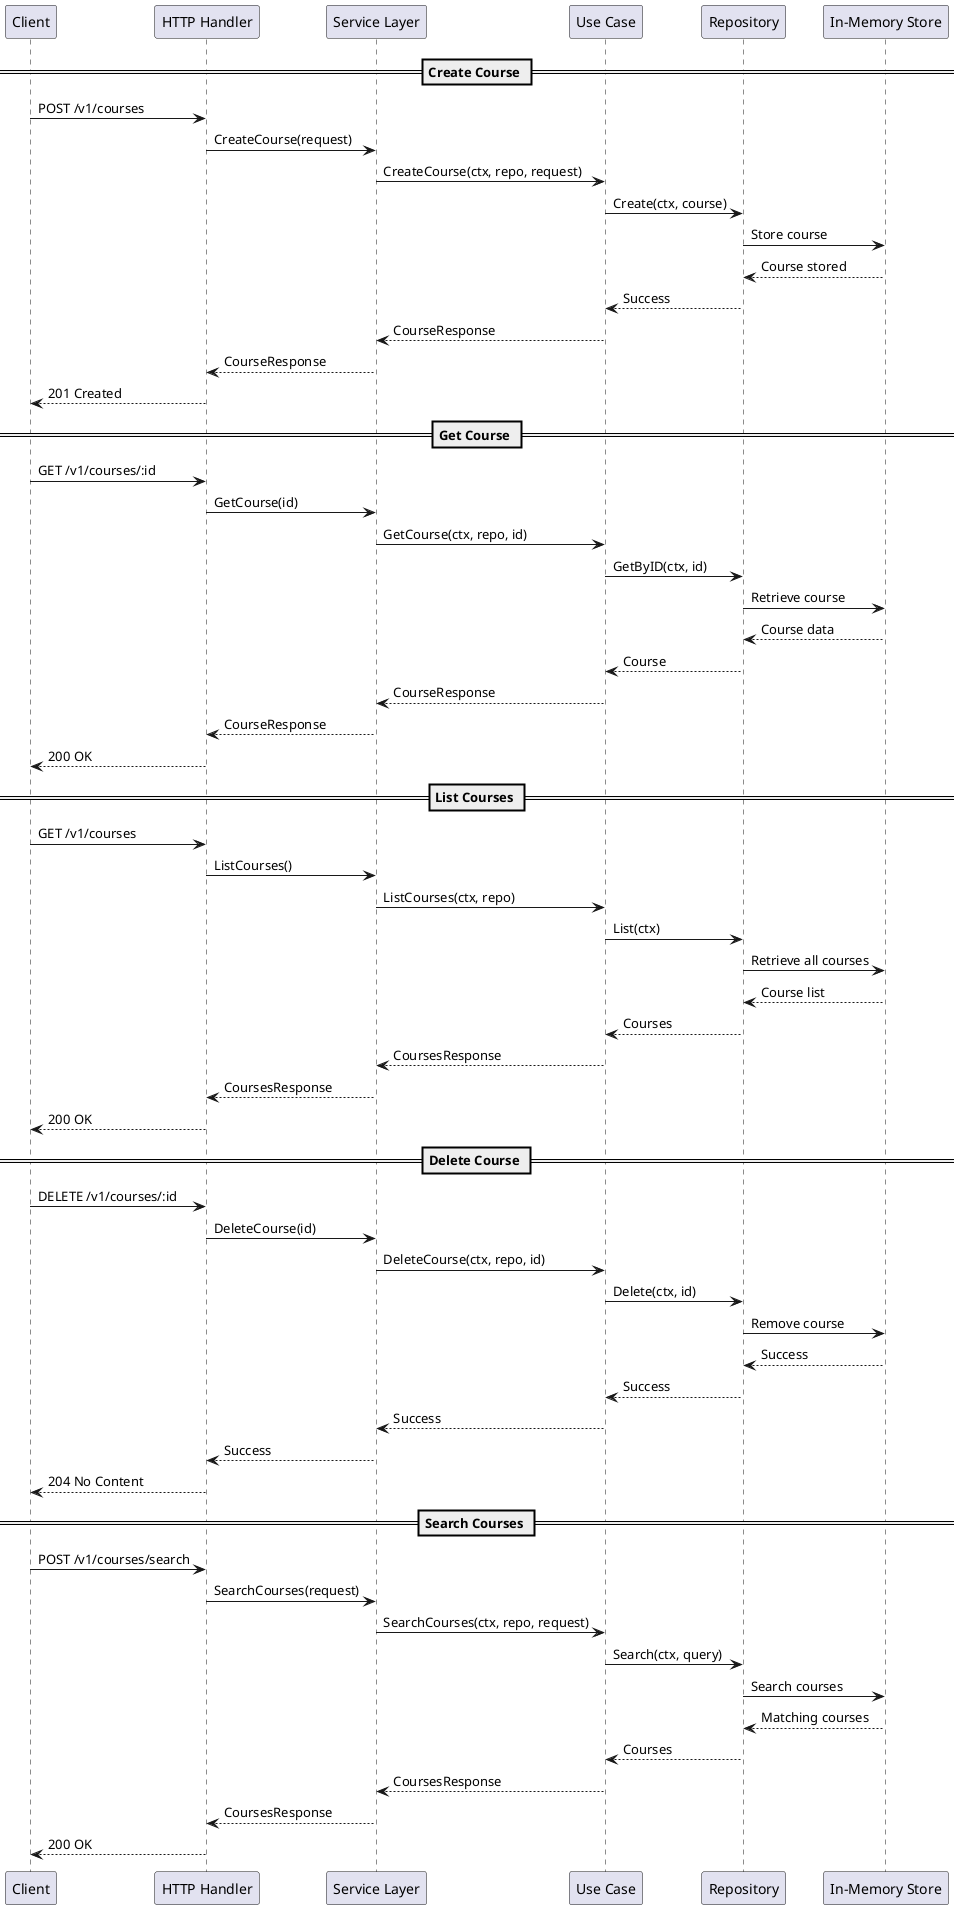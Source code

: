 @startuml Course Platform Sequence Diagram

' Define participants
participant "Client" as client
participant "HTTP Handler" as handler
participant "Service Layer" as service
participant "Use Case" as usecase
participant "Repository" as repo
participant "In-Memory Store" as store

' Create Course Sequence
== Create Course ==
client -> handler: POST /v1/courses
handler -> service: CreateCourse(request)
service -> usecase: CreateCourse(ctx, repo, request)
usecase -> repo: Create(ctx, course)
repo -> store: Store course
store --> repo: Course stored
repo --> usecase: Success
usecase --> service: CourseResponse
service --> handler: CourseResponse
handler --> client: 201 Created

' Get Course Sequence
== Get Course ==
client -> handler: GET /v1/courses/:id
handler -> service: GetCourse(id)
service -> usecase: GetCourse(ctx, repo, id)
usecase -> repo: GetByID(ctx, id)
repo -> store: Retrieve course
store --> repo: Course data
repo --> usecase: Course
usecase --> service: CourseResponse
service --> handler: CourseResponse
handler --> client: 200 OK

' List Courses Sequence
== List Courses ==
client -> handler: GET /v1/courses
handler -> service: ListCourses()
service -> usecase: ListCourses(ctx, repo)
usecase -> repo: List(ctx)
repo -> store: Retrieve all courses
store --> repo: Course list
repo --> usecase: Courses
usecase --> service: CoursesResponse
service --> handler: CoursesResponse
handler --> client: 200 OK

' Delete Course Sequence
== Delete Course ==
client -> handler: DELETE /v1/courses/:id
handler -> service: DeleteCourse(id)
service -> usecase: DeleteCourse(ctx, repo, id)
usecase -> repo: Delete(ctx, id)
repo -> store: Remove course
store --> repo: Success
repo --> usecase: Success
usecase --> service: Success
service --> handler: Success
handler --> client: 204 No Content

' Search Courses Sequence
== Search Courses ==
client -> handler: POST /v1/courses/search
handler -> service: SearchCourses(request)
service -> usecase: SearchCourses(ctx, repo, request)
usecase -> repo: Search(ctx, query)
repo -> store: Search courses
store --> repo: Matching courses
repo --> usecase: Courses
usecase --> service: CoursesResponse
service --> handler: CoursesResponse
handler --> client: 200 OK

@enduml 
